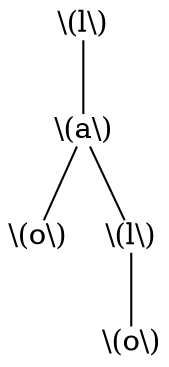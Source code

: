 graph {
	0 [label="\\(l\\)" shape=plain]
	1 [label="\\(a\\)" shape=plain]
	0 -- 1
	2 [label="\\(o\\)" shape=plain]
	1 -- 2
	3 [label="\\(l\\)" shape=plain]
	1 -- 3
	4 [label="\\(o\\)" shape=plain]
	3 -- 4
}
